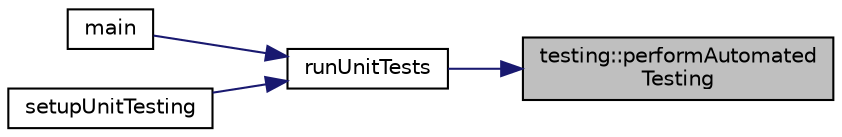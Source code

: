 digraph "testing::performAutomatedTesting"
{
 // LATEX_PDF_SIZE
  edge [fontname="Helvetica",fontsize="10",labelfontname="Helvetica",labelfontsize="10"];
  node [fontname="Helvetica",fontsize="10",shape=record];
  rankdir="RL";
  Node1 [label="testing::performAutomated\lTesting",height=0.2,width=0.4,color="black", fillcolor="grey75", style="filled", fontcolor="black",tooltip="Performs all automated testing and displays results on using printf..."];
  Node1 -> Node2 [dir="back",color="midnightblue",fontsize="10",style="solid",fontname="Helvetica"];
  Node2 [label="runUnitTests",height=0.2,width=0.4,color="black", fillcolor="white", style="filled",URL="$main_8cpp.html#adc55d66d01b104380f72a64f36c4cb9d",tooltip=" "];
  Node2 -> Node3 [dir="back",color="midnightblue",fontsize="10",style="solid",fontname="Helvetica"];
  Node3 [label="main",height=0.2,width=0.4,color="black", fillcolor="white", style="filled",URL="$main_8cpp.html#a3c04138a5bfe5d72780bb7e82a18e627",tooltip=" "];
  Node2 -> Node4 [dir="back",color="midnightblue",fontsize="10",style="solid",fontname="Helvetica"];
  Node4 [label="setupUnitTesting",height=0.2,width=0.4,color="black", fillcolor="white", style="filled",URL="$main_8cpp.html#a225bf580053e8dbb4870bdcb72c7e01e",tooltip=" "];
}
